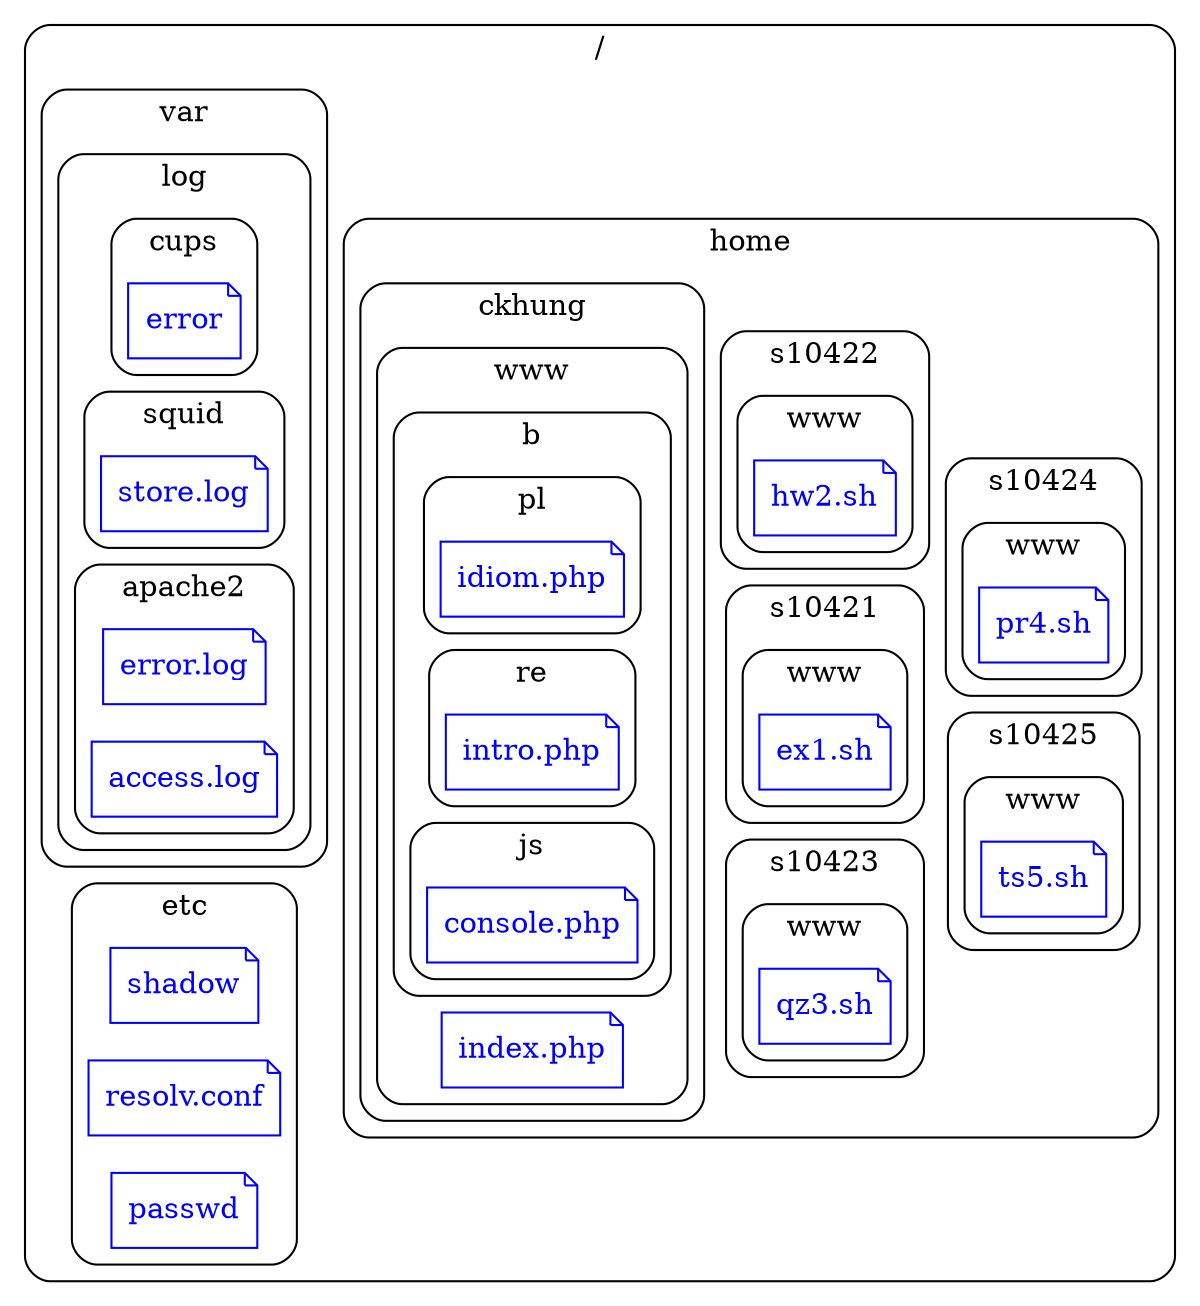 digraph G {
  rankdir = LR;
  overlap = scale;
  # http://www.graphviz.org/content/global-subgraph-style-statements
  graph [shape="folder", style="rounded"];
  node [shape="note", color="blue", fontcolor="blue"];
  subgraph "cluster" {
    label="/";
    subgraph "cluster/var" {
      label="var";
      subgraph "cluster/var/log" {
        label="log";
        subgraph "cluster/var/log/cups" {
          label="cups";
          "/var/log/cups/error" [ label="error"];
        }
        subgraph "cluster/var/log/squid" {
          label="squid";
          "/var/log/squid/store.log" [ label="store.log"];
        }
        subgraph "cluster/var/log/apache2" {
          label="apache2";
          "/var/log/apache2/error.log" [ label="error.log"];
          "/var/log/apache2/access.log" [ label="access.log"];
        }
      }
    }
    subgraph "cluster/etc" {
      label="etc";
      "/etc/shadow" [ label="shadow"];
      "/etc/resolv.conf" [ label="resolv.conf"];
      "/etc/passwd" [ label="passwd"];
    }
    subgraph "cluster/home" {
      label="home";
      subgraph "cluster/home/ckhung" {
        label="ckhung";
        subgraph "cluster/home/ckhung/www" {
          label="www";
          subgraph "cluster/home/ckhung/www/b" {
            label="b";
            subgraph "cluster/home/ckhung/www/b/pl" {
              label="pl";
              "/home/ckhung/www/b/pl/idiom.php" [ label="idiom.php"];
            }
            subgraph "cluster/home/ckhung/www/b/re" {
              label="re";
              "/home/ckhung/www/b/re/intro.php" [ label="intro.php"];
            }
            subgraph "cluster/home/ckhung/www/b/js" {
              label="js";
              "/home/ckhung/www/b/js/console.php" [ label="console.php"];
            }
          }
          "/home/ckhung/www/index.php" [ label="index.php"];
        }
      }
      subgraph "cluster/home/s10423" {
        label="s10423";
        subgraph "cluster/home/s10423/www" {
          label="www";
          "/home/s10423/www/qz3.sh" [ label="qz3.sh"];
        }
      }
      subgraph "cluster/home/s10425" {
        label="s10425";
        subgraph "cluster/home/s10425/www" {
          label="www";
          "/home/s10425/www/ts5.sh" [ label="ts5.sh"];
        }
      }
      subgraph "cluster/home/s10421" {
        label="s10421";
        subgraph "cluster/home/s10421/www" {
          label="www";
          "/home/s10421/www/ex1.sh" [ label="ex1.sh"];
        }
      }
      subgraph "cluster/home/s10422" {
        label="s10422";
        subgraph "cluster/home/s10422/www" {
          label="www";
          "/home/s10422/www/hw2.sh" [ label="hw2.sh"];
        }
      }
      subgraph "cluster/home/s10424" {
        label="s10424";
        subgraph "cluster/home/s10424/www" {
          label="www";
          "/home/s10424/www/pr4.sh" [ label="pr4.sh"];
        }
      }
    }
  }
  {"/etc/passwd" "/var/log/squid/store.log"} -> "/home/ckhung/www/b/re/intro.php" [style=invis];
  "/home/ckhung/www/b/re/intro.php" -> { "/home/s10421/www/ex1.sh" "/home/s10422/www/hw2.sh" "/home/s10423/www/qz3.sh" } [style=invis];
  "/home/s10421/www/ex1.sh" -> { "/home/s10424/www/pr4.sh" "/home/s10425/www/ts5.sh" } [style=invis];

}
